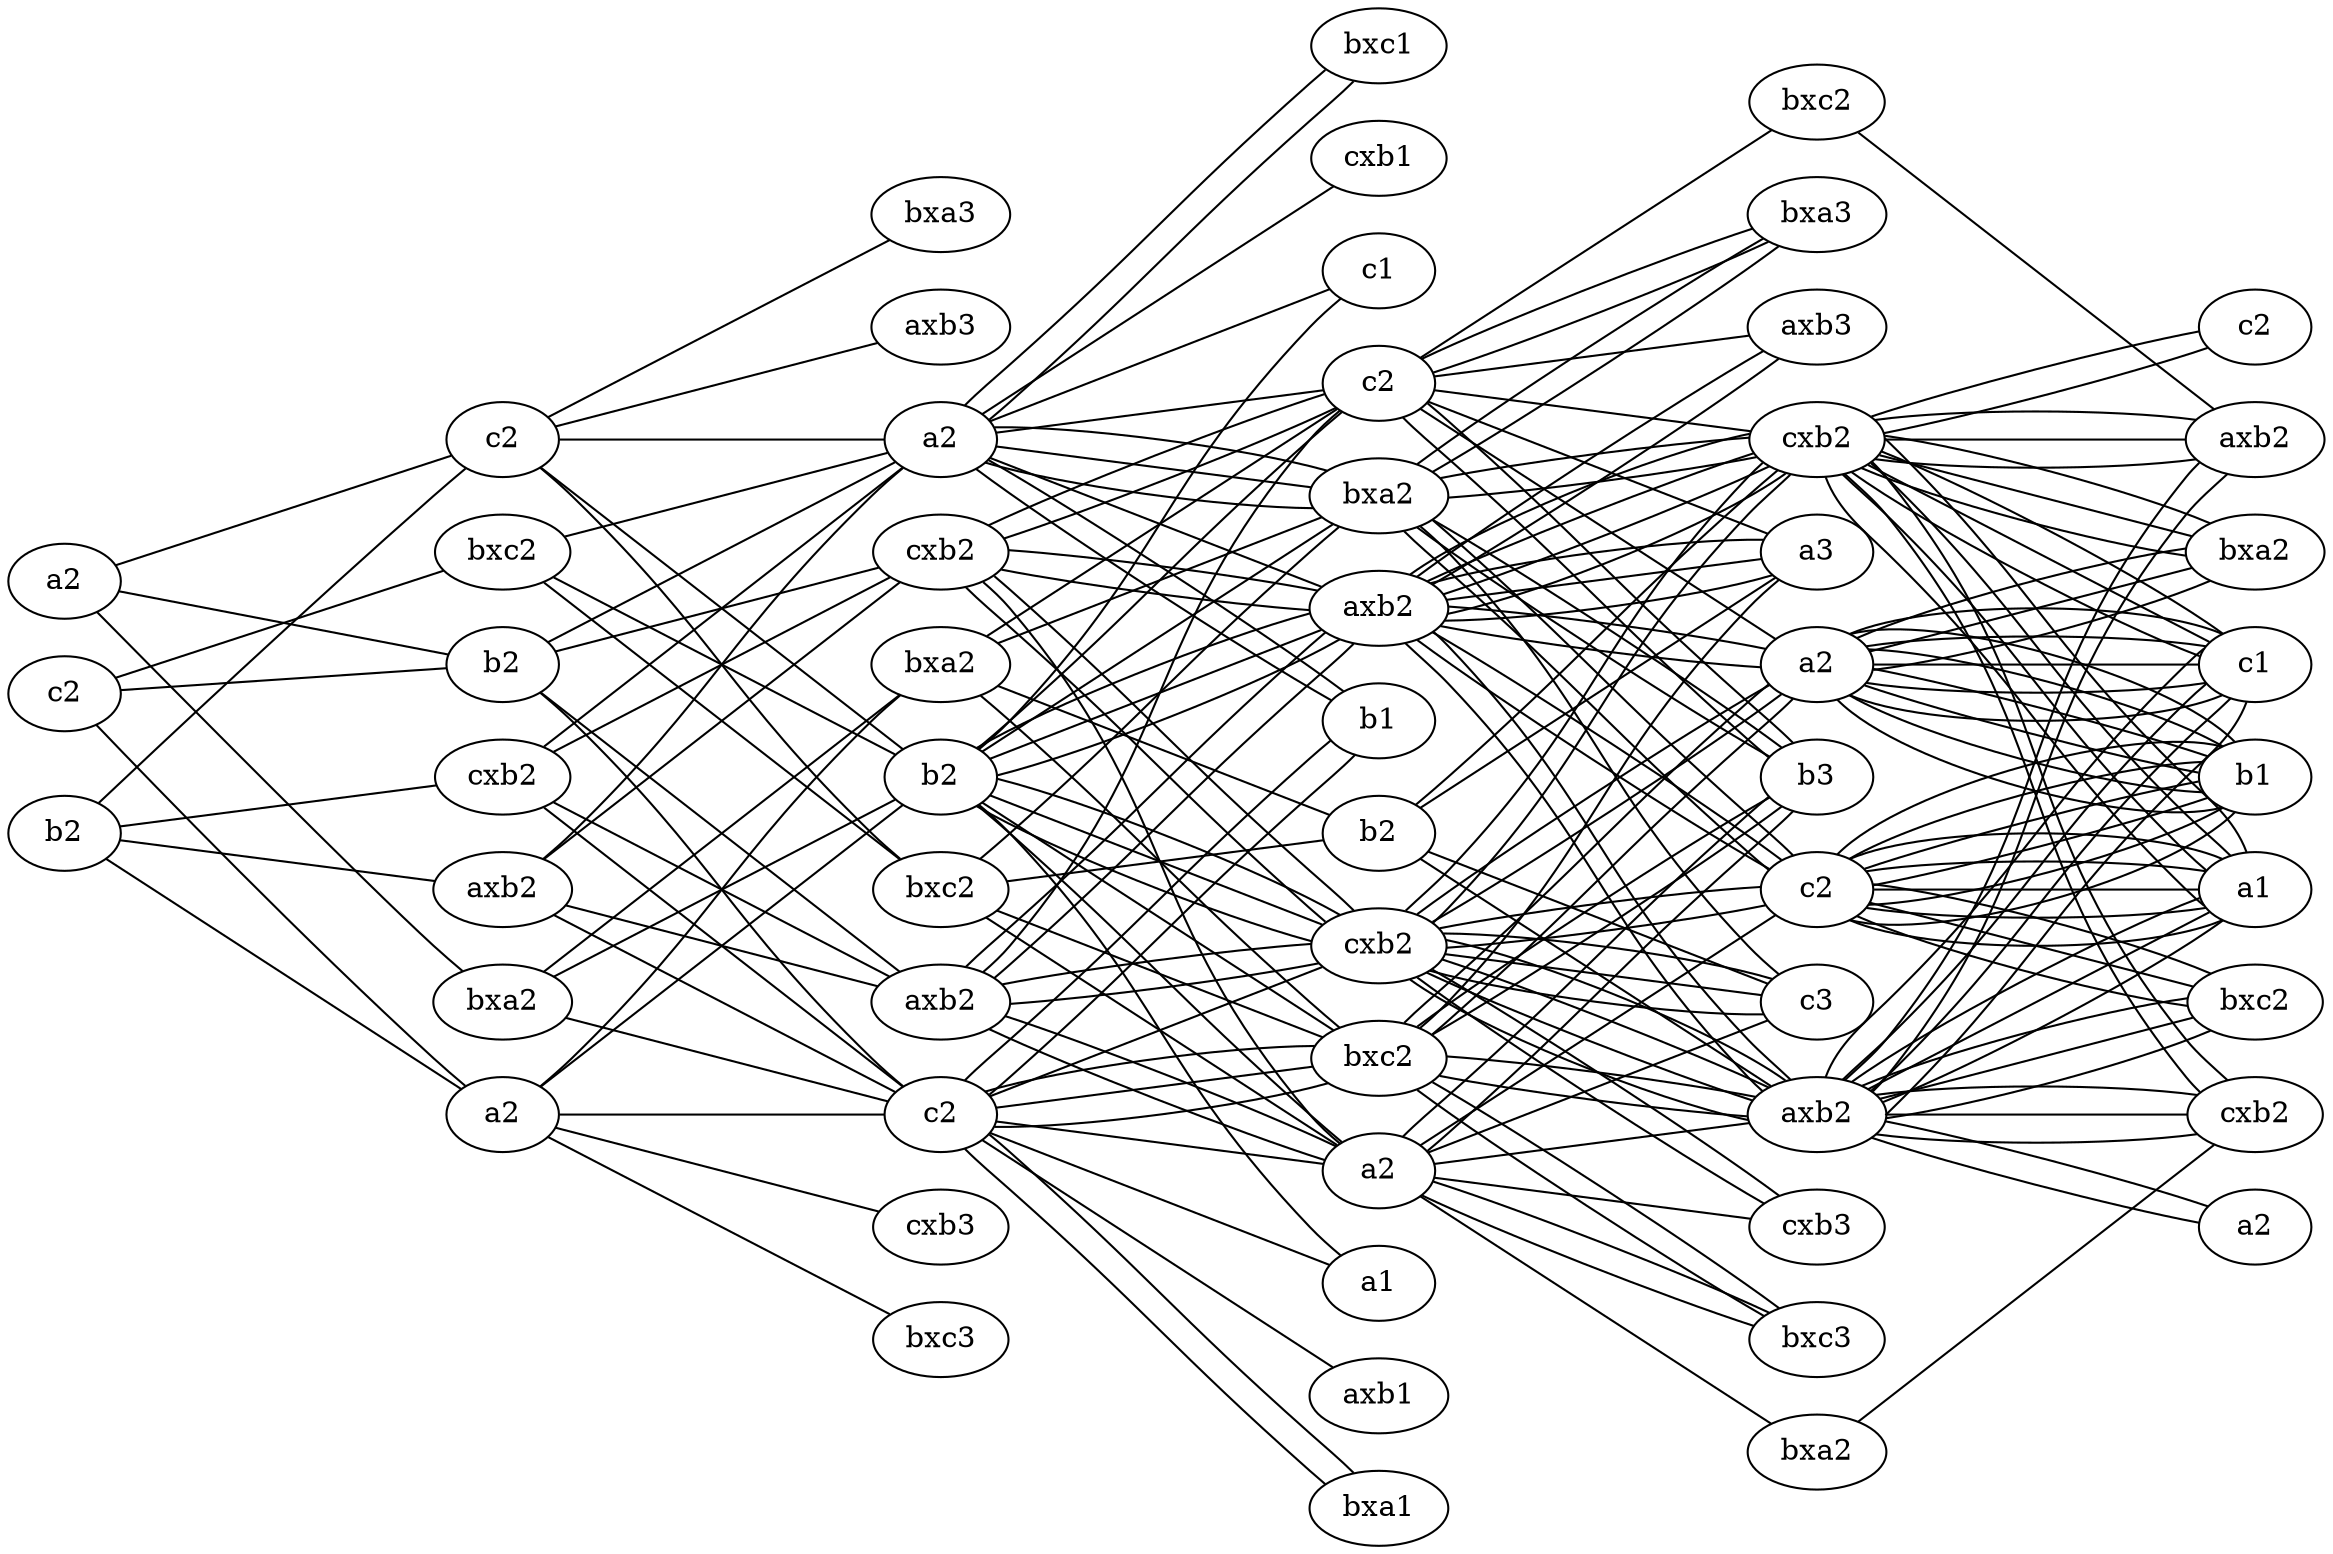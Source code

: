 // HexaPawn
graph {
	center=true rankdir=LR ranksep="2.0 equally"
	"d844e5d8-1257-11eb-90f1-2104d4176389" [label=a2]
	"d84506c6-1257-11eb-90f1-2104d4176389" [label=b2]
	"d844e5d8-1257-11eb-90f1-2104d4176389" -- "d84506c6-1257-11eb-90f1-2104d4176389"
	"d844e5d8-1257-11eb-90f1-2104d4176389" [label=a2]
	"d844f690-1257-11eb-90f1-2104d4176389" [label=bxa2]
	"d844e5d8-1257-11eb-90f1-2104d4176389" -- "d844f690-1257-11eb-90f1-2104d4176389"
	"d844e5d8-1257-11eb-90f1-2104d4176389" [label=a2]
	"d844ffd2-1257-11eb-90f1-2104d4176389" [label=c2]
	"d844e5d8-1257-11eb-90f1-2104d4176389" -- "d844ffd2-1257-11eb-90f1-2104d4176389"
	"d844ecb8-1257-11eb-90f1-2104d4176389" [label=b2]
	"d8450478-1257-11eb-90f1-2104d4176389" [label=a2]
	"d844ecb8-1257-11eb-90f1-2104d4176389" -- "d8450478-1257-11eb-90f1-2104d4176389"
	"d844ecb8-1257-11eb-90f1-2104d4176389" [label=b2]
	"d844fd84-1257-11eb-90f1-2104d4176389" [label=axb2]
	"d844ecb8-1257-11eb-90f1-2104d4176389" -- "d844fd84-1257-11eb-90f1-2104d4176389"
	"d844ecb8-1257-11eb-90f1-2104d4176389" [label=b2]
	"d844ffd2-1257-11eb-90f1-2104d4176389" [label=c2]
	"d844ecb8-1257-11eb-90f1-2104d4176389" -- "d844ffd2-1257-11eb-90f1-2104d4176389"
	"d844ecb8-1257-11eb-90f1-2104d4176389" [label=b2]
	"d845022a-1257-11eb-90f1-2104d4176389" [label=cxb2]
	"d844ecb8-1257-11eb-90f1-2104d4176389" -- "d845022a-1257-11eb-90f1-2104d4176389"
	"d844ef60-1257-11eb-90f1-2104d4176389" [label=c2]
	"d8450478-1257-11eb-90f1-2104d4176389" [label=a2]
	"d844ef60-1257-11eb-90f1-2104d4176389" -- "d8450478-1257-11eb-90f1-2104d4176389"
	"d844ef60-1257-11eb-90f1-2104d4176389" [label=c2]
	"d84506c6-1257-11eb-90f1-2104d4176389" [label=b2]
	"d844ef60-1257-11eb-90f1-2104d4176389" -- "d84506c6-1257-11eb-90f1-2104d4176389"
	"d844ef60-1257-11eb-90f1-2104d4176389" [label=c2]
	"d8450a22-1257-11eb-90f1-2104d4176389" [label=bxc2]
	"d844ef60-1257-11eb-90f1-2104d4176389" -- "d8450a22-1257-11eb-90f1-2104d4176389"
	"d84506c6-1257-11eb-90f1-2104d4176389" [label=b2]
	"d845381c-1257-11eb-90f1-2104d4176389" [label=c2]
	"d84506c6-1257-11eb-90f1-2104d4176389" -- "d845381c-1257-11eb-90f1-2104d4176389"
	"d84506c6-1257-11eb-90f1-2104d4176389" [label=b2]
	"d8453a60-1257-11eb-90f1-2104d4176389" [label=cxb2]
	"d84506c6-1257-11eb-90f1-2104d4176389" -- "d8453a60-1257-11eb-90f1-2104d4176389"
	"d844f690-1257-11eb-90f1-2104d4176389" [label=bxa2]
	"d8454a64-1257-11eb-90f1-2104d4176389" [label=b2]
	"d844f690-1257-11eb-90f1-2104d4176389" -- "d8454a64-1257-11eb-90f1-2104d4176389"
	"d844f690-1257-11eb-90f1-2104d4176389" [label=bxa2]
	"d8453efc-1257-11eb-90f1-2104d4176389" [label=bxa2]
	"d844f690-1257-11eb-90f1-2104d4176389" -- "d8453efc-1257-11eb-90f1-2104d4176389"
	"d844f690-1257-11eb-90f1-2104d4176389" [label=bxa2]
	"d845381c-1257-11eb-90f1-2104d4176389" [label=c2]
	"d844f690-1257-11eb-90f1-2104d4176389" -- "d845381c-1257-11eb-90f1-2104d4176389"
	"d844ffd2-1257-11eb-90f1-2104d4176389" [label=c2]
	"d8451a80-1257-11eb-90f1-2104d4176389" [label=axb3]
	"d844ffd2-1257-11eb-90f1-2104d4176389" -- "d8451a80-1257-11eb-90f1-2104d4176389"
	"d844ffd2-1257-11eb-90f1-2104d4176389" [label=c2]
	"d8454a64-1257-11eb-90f1-2104d4176389" [label=b2]
	"d844ffd2-1257-11eb-90f1-2104d4176389" -- "d8454a64-1257-11eb-90f1-2104d4176389"
	"d844ffd2-1257-11eb-90f1-2104d4176389" [label=c2]
	"d8454ca8-1257-11eb-90f1-2104d4176389" [label=bxc2]
	"d844ffd2-1257-11eb-90f1-2104d4176389" -- "d8454ca8-1257-11eb-90f1-2104d4176389"
	"d8450478-1257-11eb-90f1-2104d4176389" [label=a2]
	"d8452160-1257-11eb-90f1-2104d4176389" [label=bxc3]
	"d8450478-1257-11eb-90f1-2104d4176389" -- "d8452160-1257-11eb-90f1-2104d4176389"
	"d8450478-1257-11eb-90f1-2104d4176389" [label=a2]
	"d845381c-1257-11eb-90f1-2104d4176389" [label=c2]
	"d8450478-1257-11eb-90f1-2104d4176389" -- "d845381c-1257-11eb-90f1-2104d4176389"
	"d844fd84-1257-11eb-90f1-2104d4176389" [label=axb2]
	"d8454820-1257-11eb-90f1-2104d4176389" [label=a2]
	"d844fd84-1257-11eb-90f1-2104d4176389" -- "d8454820-1257-11eb-90f1-2104d4176389"
	"d844fd84-1257-11eb-90f1-2104d4176389" [label=axb2]
	"d84545d2-1257-11eb-90f1-2104d4176389" [label=axb2]
	"d844fd84-1257-11eb-90f1-2104d4176389" -- "d84545d2-1257-11eb-90f1-2104d4176389"
	"d844fd84-1257-11eb-90f1-2104d4176389" [label=axb2]
	"d845381c-1257-11eb-90f1-2104d4176389" [label=c2]
	"d844fd84-1257-11eb-90f1-2104d4176389" -- "d845381c-1257-11eb-90f1-2104d4176389"
	"d844fd84-1257-11eb-90f1-2104d4176389" [label=axb2]
	"d8453a60-1257-11eb-90f1-2104d4176389" [label=cxb2]
	"d844fd84-1257-11eb-90f1-2104d4176389" -- "d8453a60-1257-11eb-90f1-2104d4176389"
	"d844ffd2-1257-11eb-90f1-2104d4176389" [label=c2]
	"d8454820-1257-11eb-90f1-2104d4176389" [label=a2]
	"d844ffd2-1257-11eb-90f1-2104d4176389" -- "d8454820-1257-11eb-90f1-2104d4176389"
	"d844ffd2-1257-11eb-90f1-2104d4176389" [label=c2]
	"d8453146-1257-11eb-90f1-2104d4176389" [label=bxa3]
	"d844ffd2-1257-11eb-90f1-2104d4176389" -- "d8453146-1257-11eb-90f1-2104d4176389"
	"d845022a-1257-11eb-90f1-2104d4176389" [label=cxb2]
	"d8454820-1257-11eb-90f1-2104d4176389" [label=a2]
	"d845022a-1257-11eb-90f1-2104d4176389" -- "d8454820-1257-11eb-90f1-2104d4176389"
	"d845022a-1257-11eb-90f1-2104d4176389" [label=cxb2]
	"d84545d2-1257-11eb-90f1-2104d4176389" [label=axb2]
	"d845022a-1257-11eb-90f1-2104d4176389" -- "d84545d2-1257-11eb-90f1-2104d4176389"
	"d845022a-1257-11eb-90f1-2104d4176389" [label=cxb2]
	"d845381c-1257-11eb-90f1-2104d4176389" [label=c2]
	"d845022a-1257-11eb-90f1-2104d4176389" -- "d845381c-1257-11eb-90f1-2104d4176389"
	"d845022a-1257-11eb-90f1-2104d4176389" [label=cxb2]
	"d8453a60-1257-11eb-90f1-2104d4176389" [label=cxb2]
	"d845022a-1257-11eb-90f1-2104d4176389" -- "d8453a60-1257-11eb-90f1-2104d4176389"
	"d8450478-1257-11eb-90f1-2104d4176389" [label=a2]
	"d8454a64-1257-11eb-90f1-2104d4176389" [label=b2]
	"d8450478-1257-11eb-90f1-2104d4176389" -- "d8454a64-1257-11eb-90f1-2104d4176389"
	"d8450478-1257-11eb-90f1-2104d4176389" [label=a2]
	"d8453efc-1257-11eb-90f1-2104d4176389" [label=bxa2]
	"d8450478-1257-11eb-90f1-2104d4176389" -- "d8453efc-1257-11eb-90f1-2104d4176389"
	"d8450478-1257-11eb-90f1-2104d4176389" [label=a2]
	"d8454140-1257-11eb-90f1-2104d4176389" [label=cxb3]
	"d8450478-1257-11eb-90f1-2104d4176389" -- "d8454140-1257-11eb-90f1-2104d4176389"
	"d84506c6-1257-11eb-90f1-2104d4176389" [label=b2]
	"d8454820-1257-11eb-90f1-2104d4176389" [label=a2]
	"d84506c6-1257-11eb-90f1-2104d4176389" -- "d8454820-1257-11eb-90f1-2104d4176389"
	"d84506c6-1257-11eb-90f1-2104d4176389" [label=b2]
	"d84545d2-1257-11eb-90f1-2104d4176389" [label=axb2]
	"d84506c6-1257-11eb-90f1-2104d4176389" -- "d84545d2-1257-11eb-90f1-2104d4176389"
	"d8450a22-1257-11eb-90f1-2104d4176389" [label=bxc2]
	"d8454820-1257-11eb-90f1-2104d4176389" [label=a2]
	"d8450a22-1257-11eb-90f1-2104d4176389" -- "d8454820-1257-11eb-90f1-2104d4176389"
	"d8450a22-1257-11eb-90f1-2104d4176389" [label=bxc2]
	"d8454a64-1257-11eb-90f1-2104d4176389" [label=b2]
	"d8450a22-1257-11eb-90f1-2104d4176389" -- "d8454a64-1257-11eb-90f1-2104d4176389"
	"d8450a22-1257-11eb-90f1-2104d4176389" [label=bxc2]
	"d8454ca8-1257-11eb-90f1-2104d4176389" [label=bxc2]
	"d8450a22-1257-11eb-90f1-2104d4176389" -- "d8454ca8-1257-11eb-90f1-2104d4176389"
	"d8453a60-1257-11eb-90f1-2104d4176389" [label=cxb2]
	"d845ca3e-1257-11eb-90f1-2104d4176389" [label=axb2]
	"d8453a60-1257-11eb-90f1-2104d4176389" -- "d845ca3e-1257-11eb-90f1-2104d4176389"
	"d8453a60-1257-11eb-90f1-2104d4176389" [label=cxb2]
	"d8458e0c-1257-11eb-90f1-2104d4176389" [label=c2]
	"d8453a60-1257-11eb-90f1-2104d4176389" -- "d8458e0c-1257-11eb-90f1-2104d4176389"
	"d8453a60-1257-11eb-90f1-2104d4176389" [label=cxb2]
	"d845ced0-1257-11eb-90f1-2104d4176389" [label=cxb2]
	"d8453a60-1257-11eb-90f1-2104d4176389" -- "d845ced0-1257-11eb-90f1-2104d4176389"
	"d8454a64-1257-11eb-90f1-2104d4176389" [label=b2]
	"d845ca3e-1257-11eb-90f1-2104d4176389" [label=axb2]
	"d8454a64-1257-11eb-90f1-2104d4176389" -- "d845ca3e-1257-11eb-90f1-2104d4176389"
	"d8454a64-1257-11eb-90f1-2104d4176389" [label=b2]
	"d84564fe-1257-11eb-90f1-2104d4176389" [label=a1]
	"d8454a64-1257-11eb-90f1-2104d4176389" -- "d84564fe-1257-11eb-90f1-2104d4176389"
	"d8454a64-1257-11eb-90f1-2104d4176389" [label=b2]
	"d8458e0c-1257-11eb-90f1-2104d4176389" [label=c2]
	"d8454a64-1257-11eb-90f1-2104d4176389" -- "d8458e0c-1257-11eb-90f1-2104d4176389"
	"d8454a64-1257-11eb-90f1-2104d4176389" [label=b2]
	"d845ced0-1257-11eb-90f1-2104d4176389" [label=cxb2]
	"d8454a64-1257-11eb-90f1-2104d4176389" -- "d845ced0-1257-11eb-90f1-2104d4176389"
	"d8453efc-1257-11eb-90f1-2104d4176389" [label=bxa2]
	"d8458e0c-1257-11eb-90f1-2104d4176389" [label=c2]
	"d8453efc-1257-11eb-90f1-2104d4176389" -- "d8458e0c-1257-11eb-90f1-2104d4176389"
	"d845381c-1257-11eb-90f1-2104d4176389" [label=c2]
	"d84564fe-1257-11eb-90f1-2104d4176389" [label=a1]
	"d845381c-1257-11eb-90f1-2104d4176389" -- "d84564fe-1257-11eb-90f1-2104d4176389"
	"d845381c-1257-11eb-90f1-2104d4176389" [label=c2]
	"d8456742-1257-11eb-90f1-2104d4176389" [label=axb1]
	"d845381c-1257-11eb-90f1-2104d4176389" -- "d8456742-1257-11eb-90f1-2104d4176389"
	"d8454a64-1257-11eb-90f1-2104d4176389" [label=b2]
	"d845ca3e-1257-11eb-90f1-2104d4176389" [label=axb2]
	"d8454a64-1257-11eb-90f1-2104d4176389" -- "d845ca3e-1257-11eb-90f1-2104d4176389"
	"d8454a64-1257-11eb-90f1-2104d4176389" [label=b2]
	"d845b80a-1257-11eb-90f1-2104d4176389" [label=bxa2]
	"d8454a64-1257-11eb-90f1-2104d4176389" -- "d845b80a-1257-11eb-90f1-2104d4176389"
	"d8454ca8-1257-11eb-90f1-2104d4176389" [label=bxc2]
	"d845b5c6-1257-11eb-90f1-2104d4176389" [label=b2]
	"d8454ca8-1257-11eb-90f1-2104d4176389" -- "d845b5c6-1257-11eb-90f1-2104d4176389"
	"d8454ca8-1257-11eb-90f1-2104d4176389" [label=bxc2]
	"d845b80a-1257-11eb-90f1-2104d4176389" [label=bxa2]
	"d8454ca8-1257-11eb-90f1-2104d4176389" -- "d845b80a-1257-11eb-90f1-2104d4176389"
	"d8454ca8-1257-11eb-90f1-2104d4176389" [label=bxc2]
	"d845ba58-1257-11eb-90f1-2104d4176389" [label=bxc2]
	"d8454ca8-1257-11eb-90f1-2104d4176389" -- "d845ba58-1257-11eb-90f1-2104d4176389"
	"d845381c-1257-11eb-90f1-2104d4176389" [label=c2]
	"d845ba58-1257-11eb-90f1-2104d4176389" [label=bxc2]
	"d845381c-1257-11eb-90f1-2104d4176389" -- "d845ba58-1257-11eb-90f1-2104d4176389"
	"d845381c-1257-11eb-90f1-2104d4176389" [label=c2]
	"d845ced0-1257-11eb-90f1-2104d4176389" [label=cxb2]
	"d845381c-1257-11eb-90f1-2104d4176389" -- "d845ced0-1257-11eb-90f1-2104d4176389"
	"d8454820-1257-11eb-90f1-2104d4176389" [label=a2]
	"d845a824-1257-11eb-90f1-2104d4176389" [label=b1]
	"d8454820-1257-11eb-90f1-2104d4176389" -- "d845a824-1257-11eb-90f1-2104d4176389"
	"d8454820-1257-11eb-90f1-2104d4176389" [label=a2]
	"d8459bb8-1257-11eb-90f1-2104d4176389" [label=bxc1]
	"d8454820-1257-11eb-90f1-2104d4176389" -- "d8459bb8-1257-11eb-90f1-2104d4176389"
	"d8454820-1257-11eb-90f1-2104d4176389" [label=a2]
	"d845b80a-1257-11eb-90f1-2104d4176389" [label=bxa2]
	"d8454820-1257-11eb-90f1-2104d4176389" -- "d845b80a-1257-11eb-90f1-2104d4176389"
	"d8454820-1257-11eb-90f1-2104d4176389" [label=a2]
	"d8458e0c-1257-11eb-90f1-2104d4176389" [label=c2]
	"d8454820-1257-11eb-90f1-2104d4176389" -- "d8458e0c-1257-11eb-90f1-2104d4176389"
	"d84545d2-1257-11eb-90f1-2104d4176389" [label=axb2]
	"d8458e0c-1257-11eb-90f1-2104d4176389" [label=c2]
	"d84545d2-1257-11eb-90f1-2104d4176389" -- "d8458e0c-1257-11eb-90f1-2104d4176389"
	"d84545d2-1257-11eb-90f1-2104d4176389" [label=axb2]
	"d845ced0-1257-11eb-90f1-2104d4176389" [label=cxb2]
	"d84545d2-1257-11eb-90f1-2104d4176389" -- "d845ced0-1257-11eb-90f1-2104d4176389"
	"d845381c-1257-11eb-90f1-2104d4176389" [label=c2]
	"d845a824-1257-11eb-90f1-2104d4176389" [label=b1]
	"d845381c-1257-11eb-90f1-2104d4176389" -- "d845a824-1257-11eb-90f1-2104d4176389"
	"d845381c-1257-11eb-90f1-2104d4176389" [label=c2]
	"d845aa68-1257-11eb-90f1-2104d4176389" [label=bxa1]
	"d845381c-1257-11eb-90f1-2104d4176389" -- "d845aa68-1257-11eb-90f1-2104d4176389"
	"d845381c-1257-11eb-90f1-2104d4176389" [label=c2]
	"d845ba58-1257-11eb-90f1-2104d4176389" [label=bxc2]
	"d845381c-1257-11eb-90f1-2104d4176389" -- "d845ba58-1257-11eb-90f1-2104d4176389"
	"d8453a60-1257-11eb-90f1-2104d4176389" [label=cxb2]
	"d8458e0c-1257-11eb-90f1-2104d4176389" [label=c2]
	"d8453a60-1257-11eb-90f1-2104d4176389" -- "d8458e0c-1257-11eb-90f1-2104d4176389"
	"d8453a60-1257-11eb-90f1-2104d4176389" [label=cxb2]
	"d845ced0-1257-11eb-90f1-2104d4176389" [label=cxb2]
	"d8453a60-1257-11eb-90f1-2104d4176389" -- "d845ced0-1257-11eb-90f1-2104d4176389"
	"d8454820-1257-11eb-90f1-2104d4176389" [label=a2]
	"d845ca3e-1257-11eb-90f1-2104d4176389" [label=axb2]
	"d8454820-1257-11eb-90f1-2104d4176389" -- "d845ca3e-1257-11eb-90f1-2104d4176389"
	"d8454820-1257-11eb-90f1-2104d4176389" [label=a2]
	"d845b80a-1257-11eb-90f1-2104d4176389" [label=bxa2]
	"d8454820-1257-11eb-90f1-2104d4176389" -- "d845b80a-1257-11eb-90f1-2104d4176389"
	"d8454820-1257-11eb-90f1-2104d4176389" [label=a2]
	"d845b80a-1257-11eb-90f1-2104d4176389" [label=bxa2]
	"d8454820-1257-11eb-90f1-2104d4176389" -- "d845b80a-1257-11eb-90f1-2104d4176389"
	"d8454820-1257-11eb-90f1-2104d4176389" [label=a2]
	"d845a824-1257-11eb-90f1-2104d4176389" [label=b1]
	"d8454820-1257-11eb-90f1-2104d4176389" -- "d845a824-1257-11eb-90f1-2104d4176389"
	"d8454820-1257-11eb-90f1-2104d4176389" [label=a2]
	"d8459bb8-1257-11eb-90f1-2104d4176389" [label=bxc1]
	"d8454820-1257-11eb-90f1-2104d4176389" -- "d8459bb8-1257-11eb-90f1-2104d4176389"
	"d84545d2-1257-11eb-90f1-2104d4176389" [label=axb2]
	"d845d11e-1257-11eb-90f1-2104d4176389" [label=a2]
	"d84545d2-1257-11eb-90f1-2104d4176389" -- "d845d11e-1257-11eb-90f1-2104d4176389"
	"d84545d2-1257-11eb-90f1-2104d4176389" [label=axb2]
	"d845ca3e-1257-11eb-90f1-2104d4176389" [label=axb2]
	"d84545d2-1257-11eb-90f1-2104d4176389" -- "d845ca3e-1257-11eb-90f1-2104d4176389"
	"d845381c-1257-11eb-90f1-2104d4176389" [label=c2]
	"d845d11e-1257-11eb-90f1-2104d4176389" [label=a2]
	"d845381c-1257-11eb-90f1-2104d4176389" -- "d845d11e-1257-11eb-90f1-2104d4176389"
	"d845381c-1257-11eb-90f1-2104d4176389" [label=c2]
	"d845ba58-1257-11eb-90f1-2104d4176389" [label=bxc2]
	"d845381c-1257-11eb-90f1-2104d4176389" -- "d845ba58-1257-11eb-90f1-2104d4176389"
	"d845381c-1257-11eb-90f1-2104d4176389" [label=c2]
	"d845a824-1257-11eb-90f1-2104d4176389" [label=b1]
	"d845381c-1257-11eb-90f1-2104d4176389" -- "d845a824-1257-11eb-90f1-2104d4176389"
	"d845381c-1257-11eb-90f1-2104d4176389" [label=c2]
	"d845aa68-1257-11eb-90f1-2104d4176389" [label=bxa1]
	"d845381c-1257-11eb-90f1-2104d4176389" -- "d845aa68-1257-11eb-90f1-2104d4176389"
	"d8453a60-1257-11eb-90f1-2104d4176389" [label=cxb2]
	"d845d11e-1257-11eb-90f1-2104d4176389" [label=a2]
	"d8453a60-1257-11eb-90f1-2104d4176389" -- "d845d11e-1257-11eb-90f1-2104d4176389"
	"d8453a60-1257-11eb-90f1-2104d4176389" [label=cxb2]
	"d845ca3e-1257-11eb-90f1-2104d4176389" [label=axb2]
	"d8453a60-1257-11eb-90f1-2104d4176389" -- "d845ca3e-1257-11eb-90f1-2104d4176389"
	"d8454a64-1257-11eb-90f1-2104d4176389" [label=b2]
	"d845ba58-1257-11eb-90f1-2104d4176389" [label=bxc2]
	"d8454a64-1257-11eb-90f1-2104d4176389" -- "d845ba58-1257-11eb-90f1-2104d4176389"
	"d8454a64-1257-11eb-90f1-2104d4176389" [label=b2]
	"d845ced0-1257-11eb-90f1-2104d4176389" [label=cxb2]
	"d8454a64-1257-11eb-90f1-2104d4176389" -- "d845ced0-1257-11eb-90f1-2104d4176389"
	"d8453efc-1257-11eb-90f1-2104d4176389" [label=bxa2]
	"d845b5c6-1257-11eb-90f1-2104d4176389" [label=b2]
	"d8453efc-1257-11eb-90f1-2104d4176389" -- "d845b5c6-1257-11eb-90f1-2104d4176389"
	"d8453efc-1257-11eb-90f1-2104d4176389" [label=bxa2]
	"d845b80a-1257-11eb-90f1-2104d4176389" [label=bxa2]
	"d8453efc-1257-11eb-90f1-2104d4176389" -- "d845b80a-1257-11eb-90f1-2104d4176389"
	"d8453efc-1257-11eb-90f1-2104d4176389" [label=bxa2]
	"d845ba58-1257-11eb-90f1-2104d4176389" [label=bxc2]
	"d8453efc-1257-11eb-90f1-2104d4176389" -- "d845ba58-1257-11eb-90f1-2104d4176389"
	"d84545d2-1257-11eb-90f1-2104d4176389" [label=axb2]
	"d845d11e-1257-11eb-90f1-2104d4176389" [label=a2]
	"d84545d2-1257-11eb-90f1-2104d4176389" -- "d845d11e-1257-11eb-90f1-2104d4176389"
	"d84545d2-1257-11eb-90f1-2104d4176389" [label=axb2]
	"d845ca3e-1257-11eb-90f1-2104d4176389" [label=axb2]
	"d84545d2-1257-11eb-90f1-2104d4176389" -- "d845ca3e-1257-11eb-90f1-2104d4176389"
	"d84545d2-1257-11eb-90f1-2104d4176389" [label=axb2]
	"d845ced0-1257-11eb-90f1-2104d4176389" [label=cxb2]
	"d84545d2-1257-11eb-90f1-2104d4176389" -- "d845ced0-1257-11eb-90f1-2104d4176389"
	"d8454820-1257-11eb-90f1-2104d4176389" [label=a2]
	"d845cc8c-1257-11eb-90f1-2104d4176389" [label=c1]
	"d8454820-1257-11eb-90f1-2104d4176389" -- "d845cc8c-1257-11eb-90f1-2104d4176389"
	"d8454820-1257-11eb-90f1-2104d4176389" [label=a2]
	"d845c5b6-1257-11eb-90f1-2104d4176389" [label=cxb1]
	"d8454820-1257-11eb-90f1-2104d4176389" -- "d845c5b6-1257-11eb-90f1-2104d4176389"
	"d8454a64-1257-11eb-90f1-2104d4176389" [label=b2]
	"d845d11e-1257-11eb-90f1-2104d4176389" [label=a2]
	"d8454a64-1257-11eb-90f1-2104d4176389" -- "d845d11e-1257-11eb-90f1-2104d4176389"
	"d8454a64-1257-11eb-90f1-2104d4176389" [label=b2]
	"d845ca3e-1257-11eb-90f1-2104d4176389" [label=axb2]
	"d8454a64-1257-11eb-90f1-2104d4176389" -- "d845ca3e-1257-11eb-90f1-2104d4176389"
	"d8454a64-1257-11eb-90f1-2104d4176389" [label=b2]
	"d845cc8c-1257-11eb-90f1-2104d4176389" [label=c1]
	"d8454a64-1257-11eb-90f1-2104d4176389" -- "d845cc8c-1257-11eb-90f1-2104d4176389"
	"d8454a64-1257-11eb-90f1-2104d4176389" [label=b2]
	"d845ced0-1257-11eb-90f1-2104d4176389" [label=cxb2]
	"d8454a64-1257-11eb-90f1-2104d4176389" -- "d845ced0-1257-11eb-90f1-2104d4176389"
	"d8454ca8-1257-11eb-90f1-2104d4176389" [label=bxc2]
	"d845d11e-1257-11eb-90f1-2104d4176389" [label=a2]
	"d8454ca8-1257-11eb-90f1-2104d4176389" -- "d845d11e-1257-11eb-90f1-2104d4176389"
	"d845ca3e-1257-11eb-90f1-2104d4176389" [label=axb2]
	"d8465cc4-1257-11eb-90f1-2104d4176389" [label=a3]
	"d845ca3e-1257-11eb-90f1-2104d4176389" -- "d8465cc4-1257-11eb-90f1-2104d4176389"
	"d8458e0c-1257-11eb-90f1-2104d4176389" [label=c2]
	"d845dad8-1257-11eb-90f1-2104d4176389" [label=bxc2]
	"d8458e0c-1257-11eb-90f1-2104d4176389" -- "d845dad8-1257-11eb-90f1-2104d4176389"
	"d8458e0c-1257-11eb-90f1-2104d4176389" [label=c2]
	"d84666c4-1257-11eb-90f1-2104d4176389" [label=b3]
	"d8458e0c-1257-11eb-90f1-2104d4176389" -- "d84666c4-1257-11eb-90f1-2104d4176389"
	"d8458e0c-1257-11eb-90f1-2104d4176389" [label=c2]
	"d84631b8-1257-11eb-90f1-2104d4176389" [label=bxa3]
	"d8458e0c-1257-11eb-90f1-2104d4176389" -- "d84631b8-1257-11eb-90f1-2104d4176389"
	"d845ca3e-1257-11eb-90f1-2104d4176389" [label=axb2]
	"d8463ad2-1257-11eb-90f1-2104d4176389" [label=c2]
	"d845ca3e-1257-11eb-90f1-2104d4176389" -- "d8463ad2-1257-11eb-90f1-2104d4176389"
	"d845ca3e-1257-11eb-90f1-2104d4176389" [label=axb2]
	"d8463d16-1257-11eb-90f1-2104d4176389" [label=cxb2]
	"d845ca3e-1257-11eb-90f1-2104d4176389" -- "d8463d16-1257-11eb-90f1-2104d4176389"
	"d8458e0c-1257-11eb-90f1-2104d4176389" [label=c2]
	"d84666c4-1257-11eb-90f1-2104d4176389" [label=b3]
	"d8458e0c-1257-11eb-90f1-2104d4176389" -- "d84666c4-1257-11eb-90f1-2104d4176389"
	"d8458e0c-1257-11eb-90f1-2104d4176389" [label=c2]
	"d84631b8-1257-11eb-90f1-2104d4176389" [label=bxa3]
	"d8458e0c-1257-11eb-90f1-2104d4176389" -- "d84631b8-1257-11eb-90f1-2104d4176389"
	"d845ced0-1257-11eb-90f1-2104d4176389" [label=cxb2]
	"d8463ad2-1257-11eb-90f1-2104d4176389" [label=c2]
	"d845ced0-1257-11eb-90f1-2104d4176389" -- "d8463ad2-1257-11eb-90f1-2104d4176389"
	"d845ced0-1257-11eb-90f1-2104d4176389" [label=cxb2]
	"d8463d16-1257-11eb-90f1-2104d4176389" [label=cxb2]
	"d845ced0-1257-11eb-90f1-2104d4176389" -- "d8463d16-1257-11eb-90f1-2104d4176389"
	"d845ca3e-1257-11eb-90f1-2104d4176389" [label=axb2]
	"d8465cc4-1257-11eb-90f1-2104d4176389" [label=a3]
	"d845ca3e-1257-11eb-90f1-2104d4176389" -- "d8465cc4-1257-11eb-90f1-2104d4176389"
	"d845ca3e-1257-11eb-90f1-2104d4176389" [label=axb2]
	"d8462ad8-1257-11eb-90f1-2104d4176389" [label=axb3]
	"d845ca3e-1257-11eb-90f1-2104d4176389" -- "d8462ad8-1257-11eb-90f1-2104d4176389"
	"d845ca3e-1257-11eb-90f1-2104d4176389" [label=axb2]
	"d8463d16-1257-11eb-90f1-2104d4176389" [label=cxb2]
	"d845ca3e-1257-11eb-90f1-2104d4176389" -- "d8463d16-1257-11eb-90f1-2104d4176389"
	"d845b80a-1257-11eb-90f1-2104d4176389" [label=bxa2]
	"d84666c4-1257-11eb-90f1-2104d4176389" [label=b3]
	"d845b80a-1257-11eb-90f1-2104d4176389" -- "d84666c4-1257-11eb-90f1-2104d4176389"
	"d845b80a-1257-11eb-90f1-2104d4176389" [label=bxa2]
	"d84631b8-1257-11eb-90f1-2104d4176389" [label=bxa3]
	"d845b80a-1257-11eb-90f1-2104d4176389" -- "d84631b8-1257-11eb-90f1-2104d4176389"
	"d845b5c6-1257-11eb-90f1-2104d4176389" [label=b2]
	"d84664c6-1257-11eb-90f1-2104d4176389" [label=c3]
	"d845b5c6-1257-11eb-90f1-2104d4176389" -- "d84664c6-1257-11eb-90f1-2104d4176389"
	"d845b5c6-1257-11eb-90f1-2104d4176389" [label=b2]
	"d8463d16-1257-11eb-90f1-2104d4176389" [label=cxb2]
	"d845b5c6-1257-11eb-90f1-2104d4176389" -- "d8463d16-1257-11eb-90f1-2104d4176389"
	"d845b80a-1257-11eb-90f1-2104d4176389" [label=bxa2]
	"d84664c6-1257-11eb-90f1-2104d4176389" [label=c3]
	"d845b80a-1257-11eb-90f1-2104d4176389" -- "d84664c6-1257-11eb-90f1-2104d4176389"
	"d845ba58-1257-11eb-90f1-2104d4176389" [label=bxc2]
	"d84666c4-1257-11eb-90f1-2104d4176389" [label=b3]
	"d845ba58-1257-11eb-90f1-2104d4176389" -- "d84666c4-1257-11eb-90f1-2104d4176389"
	"d845ba58-1257-11eb-90f1-2104d4176389" [label=bxc2]
	"d84668c2-1257-11eb-90f1-2104d4176389" [label=bxc3]
	"d845ba58-1257-11eb-90f1-2104d4176389" -- "d84668c2-1257-11eb-90f1-2104d4176389"
	"d845ced0-1257-11eb-90f1-2104d4176389" [label=cxb2]
	"d84670c4-1257-11eb-90f1-2104d4176389" [label=axb2]
	"d845ced0-1257-11eb-90f1-2104d4176389" -- "d84670c4-1257-11eb-90f1-2104d4176389"
	"d845ced0-1257-11eb-90f1-2104d4176389" [label=cxb2]
	"d84664c6-1257-11eb-90f1-2104d4176389" [label=c3]
	"d845ced0-1257-11eb-90f1-2104d4176389" -- "d84664c6-1257-11eb-90f1-2104d4176389"
	"d845ced0-1257-11eb-90f1-2104d4176389" [label=cxb2]
	"d84656ca-1257-11eb-90f1-2104d4176389" [label=cxb3]
	"d845ced0-1257-11eb-90f1-2104d4176389" -- "d84656ca-1257-11eb-90f1-2104d4176389"
	"d845b80a-1257-11eb-90f1-2104d4176389" [label=bxa2]
	"d8463ad2-1257-11eb-90f1-2104d4176389" [label=c2]
	"d845b80a-1257-11eb-90f1-2104d4176389" -- "d8463ad2-1257-11eb-90f1-2104d4176389"
	"d845b80a-1257-11eb-90f1-2104d4176389" [label=bxa2]
	"d8463d16-1257-11eb-90f1-2104d4176389" [label=cxb2]
	"d845b80a-1257-11eb-90f1-2104d4176389" -- "d8463d16-1257-11eb-90f1-2104d4176389"
	"d8458e0c-1257-11eb-90f1-2104d4176389" [label=c2]
	"d8465cc4-1257-11eb-90f1-2104d4176389" [label=a3]
	"d8458e0c-1257-11eb-90f1-2104d4176389" -- "d8465cc4-1257-11eb-90f1-2104d4176389"
	"d8458e0c-1257-11eb-90f1-2104d4176389" [label=c2]
	"d8462ad8-1257-11eb-90f1-2104d4176389" [label=axb3]
	"d8458e0c-1257-11eb-90f1-2104d4176389" -- "d8462ad8-1257-11eb-90f1-2104d4176389"
	"d8458e0c-1257-11eb-90f1-2104d4176389" [label=c2]
	"d8463d16-1257-11eb-90f1-2104d4176389" [label=cxb2]
	"d8458e0c-1257-11eb-90f1-2104d4176389" -- "d8463d16-1257-11eb-90f1-2104d4176389"
	"d845ced0-1257-11eb-90f1-2104d4176389" [label=cxb2]
	"d8463ad2-1257-11eb-90f1-2104d4176389" [label=c2]
	"d845ced0-1257-11eb-90f1-2104d4176389" -- "d8463ad2-1257-11eb-90f1-2104d4176389"
	"d845ced0-1257-11eb-90f1-2104d4176389" [label=cxb2]
	"d8463d16-1257-11eb-90f1-2104d4176389" [label=cxb2]
	"d845ced0-1257-11eb-90f1-2104d4176389" -- "d8463d16-1257-11eb-90f1-2104d4176389"
	"d845ba58-1257-11eb-90f1-2104d4176389" [label=bxc2]
	"d8466ec6-1257-11eb-90f1-2104d4176389" [label=a2]
	"d845ba58-1257-11eb-90f1-2104d4176389" -- "d8466ec6-1257-11eb-90f1-2104d4176389"
	"d845ba58-1257-11eb-90f1-2104d4176389" [label=bxc2]
	"d84670c4-1257-11eb-90f1-2104d4176389" [label=axb2]
	"d845ba58-1257-11eb-90f1-2104d4176389" -- "d84670c4-1257-11eb-90f1-2104d4176389"
	"d8458e0c-1257-11eb-90f1-2104d4176389" [label=c2]
	"d8466ec6-1257-11eb-90f1-2104d4176389" [label=a2]
	"d8458e0c-1257-11eb-90f1-2104d4176389" -- "d8466ec6-1257-11eb-90f1-2104d4176389"
	"d845ced0-1257-11eb-90f1-2104d4176389" [label=cxb2]
	"d8466ec6-1257-11eb-90f1-2104d4176389" [label=a2]
	"d845ced0-1257-11eb-90f1-2104d4176389" -- "d8466ec6-1257-11eb-90f1-2104d4176389"
	"d845ced0-1257-11eb-90f1-2104d4176389" [label=cxb2]
	"d84670c4-1257-11eb-90f1-2104d4176389" [label=axb2]
	"d845ced0-1257-11eb-90f1-2104d4176389" -- "d84670c4-1257-11eb-90f1-2104d4176389"
	"d845ca3e-1257-11eb-90f1-2104d4176389" [label=axb2]
	"d8465cc4-1257-11eb-90f1-2104d4176389" [label=a3]
	"d845ca3e-1257-11eb-90f1-2104d4176389" -- "d8465cc4-1257-11eb-90f1-2104d4176389"
	"d845ca3e-1257-11eb-90f1-2104d4176389" [label=axb2]
	"d8462ad8-1257-11eb-90f1-2104d4176389" [label=axb3]
	"d845ca3e-1257-11eb-90f1-2104d4176389" -- "d8462ad8-1257-11eb-90f1-2104d4176389"
	"d845ca3e-1257-11eb-90f1-2104d4176389" [label=axb2]
	"d8463d16-1257-11eb-90f1-2104d4176389" [label=cxb2]
	"d845ca3e-1257-11eb-90f1-2104d4176389" -- "d8463d16-1257-11eb-90f1-2104d4176389"
	"d845b80a-1257-11eb-90f1-2104d4176389" [label=bxa2]
	"d84666c4-1257-11eb-90f1-2104d4176389" [label=b3]
	"d845b80a-1257-11eb-90f1-2104d4176389" -- "d84666c4-1257-11eb-90f1-2104d4176389"
	"d845b80a-1257-11eb-90f1-2104d4176389" [label=bxa2]
	"d84631b8-1257-11eb-90f1-2104d4176389" [label=bxa3]
	"d845b80a-1257-11eb-90f1-2104d4176389" -- "d84631b8-1257-11eb-90f1-2104d4176389"
	"d845b80a-1257-11eb-90f1-2104d4176389" [label=bxa2]
	"d8463ad2-1257-11eb-90f1-2104d4176389" [label=c2]
	"d845b80a-1257-11eb-90f1-2104d4176389" -- "d8463ad2-1257-11eb-90f1-2104d4176389"
	"d845b80a-1257-11eb-90f1-2104d4176389" [label=bxa2]
	"d8463d16-1257-11eb-90f1-2104d4176389" [label=cxb2]
	"d845b80a-1257-11eb-90f1-2104d4176389" -- "d8463d16-1257-11eb-90f1-2104d4176389"
	"d845d11e-1257-11eb-90f1-2104d4176389" [label=a2]
	"d8463ad2-1257-11eb-90f1-2104d4176389" [label=c2]
	"d845d11e-1257-11eb-90f1-2104d4176389" -- "d8463ad2-1257-11eb-90f1-2104d4176389"
	"d845ca3e-1257-11eb-90f1-2104d4176389" [label=axb2]
	"d8463ad2-1257-11eb-90f1-2104d4176389" [label=c2]
	"d845ca3e-1257-11eb-90f1-2104d4176389" -- "d8463ad2-1257-11eb-90f1-2104d4176389"
	"d845ca3e-1257-11eb-90f1-2104d4176389" [label=axb2]
	"d8463d16-1257-11eb-90f1-2104d4176389" [label=cxb2]
	"d845ca3e-1257-11eb-90f1-2104d4176389" -- "d8463d16-1257-11eb-90f1-2104d4176389"
	"d845d11e-1257-11eb-90f1-2104d4176389" [label=a2]
	"d84670c4-1257-11eb-90f1-2104d4176389" [label=axb2]
	"d845d11e-1257-11eb-90f1-2104d4176389" -- "d84670c4-1257-11eb-90f1-2104d4176389"
	"d845d11e-1257-11eb-90f1-2104d4176389" [label=a2]
	"d84664c6-1257-11eb-90f1-2104d4176389" [label=c3]
	"d845d11e-1257-11eb-90f1-2104d4176389" -- "d84664c6-1257-11eb-90f1-2104d4176389"
	"d845d11e-1257-11eb-90f1-2104d4176389" [label=a2]
	"d84656ca-1257-11eb-90f1-2104d4176389" [label=cxb3]
	"d845d11e-1257-11eb-90f1-2104d4176389" -- "d84656ca-1257-11eb-90f1-2104d4176389"
	"d845ba58-1257-11eb-90f1-2104d4176389" [label=bxc2]
	"d8466ec6-1257-11eb-90f1-2104d4176389" [label=a2]
	"d845ba58-1257-11eb-90f1-2104d4176389" -- "d8466ec6-1257-11eb-90f1-2104d4176389"
	"d845ba58-1257-11eb-90f1-2104d4176389" [label=bxc2]
	"d84670c4-1257-11eb-90f1-2104d4176389" [label=axb2]
	"d845ba58-1257-11eb-90f1-2104d4176389" -- "d84670c4-1257-11eb-90f1-2104d4176389"
	"d845ca3e-1257-11eb-90f1-2104d4176389" [label=axb2]
	"d8466ec6-1257-11eb-90f1-2104d4176389" [label=a2]
	"d845ca3e-1257-11eb-90f1-2104d4176389" -- "d8466ec6-1257-11eb-90f1-2104d4176389"
	"d845ca3e-1257-11eb-90f1-2104d4176389" [label=axb2]
	"d84670c4-1257-11eb-90f1-2104d4176389" [label=axb2]
	"d845ca3e-1257-11eb-90f1-2104d4176389" -- "d84670c4-1257-11eb-90f1-2104d4176389"
	"d845ba58-1257-11eb-90f1-2104d4176389" [label=bxc2]
	"d84666c4-1257-11eb-90f1-2104d4176389" [label=b3]
	"d845ba58-1257-11eb-90f1-2104d4176389" -- "d84666c4-1257-11eb-90f1-2104d4176389"
	"d845ba58-1257-11eb-90f1-2104d4176389" [label=bxc2]
	"d84668c2-1257-11eb-90f1-2104d4176389" [label=bxc3]
	"d845ba58-1257-11eb-90f1-2104d4176389" -- "d84668c2-1257-11eb-90f1-2104d4176389"
	"d845ced0-1257-11eb-90f1-2104d4176389" [label=cxb2]
	"d84670c4-1257-11eb-90f1-2104d4176389" [label=axb2]
	"d845ced0-1257-11eb-90f1-2104d4176389" -- "d84670c4-1257-11eb-90f1-2104d4176389"
	"d845ced0-1257-11eb-90f1-2104d4176389" [label=cxb2]
	"d84664c6-1257-11eb-90f1-2104d4176389" [label=c3]
	"d845ced0-1257-11eb-90f1-2104d4176389" -- "d84664c6-1257-11eb-90f1-2104d4176389"
	"d845ced0-1257-11eb-90f1-2104d4176389" [label=cxb2]
	"d84656ca-1257-11eb-90f1-2104d4176389" [label=cxb3]
	"d845ced0-1257-11eb-90f1-2104d4176389" -- "d84656ca-1257-11eb-90f1-2104d4176389"
	"d845b5c6-1257-11eb-90f1-2104d4176389" [label=b2]
	"d84670c4-1257-11eb-90f1-2104d4176389" [label=axb2]
	"d845b5c6-1257-11eb-90f1-2104d4176389" -- "d84670c4-1257-11eb-90f1-2104d4176389"
	"d845b5c6-1257-11eb-90f1-2104d4176389" [label=b2]
	"d8465cc4-1257-11eb-90f1-2104d4176389" [label=a3]
	"d845b5c6-1257-11eb-90f1-2104d4176389" -- "d8465cc4-1257-11eb-90f1-2104d4176389"
	"d845ba58-1257-11eb-90f1-2104d4176389" [label=bxc2]
	"d8465cc4-1257-11eb-90f1-2104d4176389" [label=a3]
	"d845ba58-1257-11eb-90f1-2104d4176389" -- "d8465cc4-1257-11eb-90f1-2104d4176389"
	"d845d11e-1257-11eb-90f1-2104d4176389" [label=a2]
	"d84666c4-1257-11eb-90f1-2104d4176389" [label=b3]
	"d845d11e-1257-11eb-90f1-2104d4176389" -- "d84666c4-1257-11eb-90f1-2104d4176389"
	"d845d11e-1257-11eb-90f1-2104d4176389" [label=a2]
	"d84668c2-1257-11eb-90f1-2104d4176389" [label=bxc3]
	"d845d11e-1257-11eb-90f1-2104d4176389" -- "d84668c2-1257-11eb-90f1-2104d4176389"
	"d845d11e-1257-11eb-90f1-2104d4176389" [label=a2]
	"d84662c8-1257-11eb-90f1-2104d4176389" [label=bxa2]
	"d845d11e-1257-11eb-90f1-2104d4176389" -- "d84662c8-1257-11eb-90f1-2104d4176389"
	"d845ced0-1257-11eb-90f1-2104d4176389" [label=cxb2]
	"d84664c6-1257-11eb-90f1-2104d4176389" [label=c3]
	"d845ced0-1257-11eb-90f1-2104d4176389" -- "d84664c6-1257-11eb-90f1-2104d4176389"
	"d845d11e-1257-11eb-90f1-2104d4176389" [label=a2]
	"d84666c4-1257-11eb-90f1-2104d4176389" [label=b3]
	"d845d11e-1257-11eb-90f1-2104d4176389" -- "d84666c4-1257-11eb-90f1-2104d4176389"
	"d845d11e-1257-11eb-90f1-2104d4176389" [label=a2]
	"d84668c2-1257-11eb-90f1-2104d4176389" [label=bxc3]
	"d845d11e-1257-11eb-90f1-2104d4176389" -- "d84668c2-1257-11eb-90f1-2104d4176389"
	"d845ca3e-1257-11eb-90f1-2104d4176389" [label=axb2]
	"d8466ec6-1257-11eb-90f1-2104d4176389" [label=a2]
	"d845ca3e-1257-11eb-90f1-2104d4176389" -- "d8466ec6-1257-11eb-90f1-2104d4176389"
	"d845ca3e-1257-11eb-90f1-2104d4176389" [label=axb2]
	"d84670c4-1257-11eb-90f1-2104d4176389" [label=axb2]
	"d845ca3e-1257-11eb-90f1-2104d4176389" -- "d84670c4-1257-11eb-90f1-2104d4176389"
	"d845ced0-1257-11eb-90f1-2104d4176389" [label=cxb2]
	"d8466ec6-1257-11eb-90f1-2104d4176389" [label=a2]
	"d845ced0-1257-11eb-90f1-2104d4176389" -- "d8466ec6-1257-11eb-90f1-2104d4176389"
	"d845ced0-1257-11eb-90f1-2104d4176389" [label=cxb2]
	"d84670c4-1257-11eb-90f1-2104d4176389" [label=axb2]
	"d845ced0-1257-11eb-90f1-2104d4176389" -- "d84670c4-1257-11eb-90f1-2104d4176389"
	"d845dad8-1257-11eb-90f1-2104d4176389" [label=bxc2]
	"d846f422-1257-11eb-90f1-2104d4176389" [label=axb2]
	"d845dad8-1257-11eb-90f1-2104d4176389" -- "d846f422-1257-11eb-90f1-2104d4176389"
	"d8463ad2-1257-11eb-90f1-2104d4176389" [label=c2]
	"d846f026-1257-11eb-90f1-2104d4176389" [label=b1]
	"d8463ad2-1257-11eb-90f1-2104d4176389" -- "d846f026-1257-11eb-90f1-2104d4176389"
	"d8463ad2-1257-11eb-90f1-2104d4176389" [label=c2]
	"d846ddfc-1257-11eb-90f1-2104d4176389" [label=a1]
	"d8463ad2-1257-11eb-90f1-2104d4176389" -- "d846ddfc-1257-11eb-90f1-2104d4176389"
	"d8463d16-1257-11eb-90f1-2104d4176389" [label=cxb2]
	"d846ddfc-1257-11eb-90f1-2104d4176389" [label=a1]
	"d8463d16-1257-11eb-90f1-2104d4176389" -- "d846ddfc-1257-11eb-90f1-2104d4176389"
	"d8463d16-1257-11eb-90f1-2104d4176389" [label=cxb2]
	"d8469b30-1257-11eb-90f1-2104d4176389" [label=c2]
	"d8463d16-1257-11eb-90f1-2104d4176389" -- "d8469b30-1257-11eb-90f1-2104d4176389"
	"d8463d16-1257-11eb-90f1-2104d4176389" [label=cxb2]
	"d846ec2a-1257-11eb-90f1-2104d4176389" [label=cxb2]
	"d8463d16-1257-11eb-90f1-2104d4176389" -- "d846ec2a-1257-11eb-90f1-2104d4176389"
	"d8463ad2-1257-11eb-90f1-2104d4176389" [label=c2]
	"d846ddfc-1257-11eb-90f1-2104d4176389" [label=a1]
	"d8463ad2-1257-11eb-90f1-2104d4176389" -- "d846ddfc-1257-11eb-90f1-2104d4176389"
	"d8463ad2-1257-11eb-90f1-2104d4176389" [label=c2]
	"d846f026-1257-11eb-90f1-2104d4176389" [label=b1]
	"d8463ad2-1257-11eb-90f1-2104d4176389" -- "d846f026-1257-11eb-90f1-2104d4176389"
	"d8463d16-1257-11eb-90f1-2104d4176389" [label=cxb2]
	"d846f422-1257-11eb-90f1-2104d4176389" [label=axb2]
	"d8463d16-1257-11eb-90f1-2104d4176389" -- "d846f422-1257-11eb-90f1-2104d4176389"
	"d8463d16-1257-11eb-90f1-2104d4176389" [label=cxb2]
	"d846ddfc-1257-11eb-90f1-2104d4176389" [label=a1]
	"d8463d16-1257-11eb-90f1-2104d4176389" -- "d846ddfc-1257-11eb-90f1-2104d4176389"
	"d8463d16-1257-11eb-90f1-2104d4176389" [label=cxb2]
	"d846db2c-1257-11eb-90f1-2104d4176389" [label=bxa2]
	"d8463d16-1257-11eb-90f1-2104d4176389" -- "d846db2c-1257-11eb-90f1-2104d4176389"
	"d8463d16-1257-11eb-90f1-2104d4176389" [label=cxb2]
	"d846f620-1257-11eb-90f1-2104d4176389" [label=c1]
	"d8463d16-1257-11eb-90f1-2104d4176389" -- "d846f620-1257-11eb-90f1-2104d4176389"
	"d8463d16-1257-11eb-90f1-2104d4176389" [label=cxb2]
	"d846f422-1257-11eb-90f1-2104d4176389" [label=axb2]
	"d8463d16-1257-11eb-90f1-2104d4176389" -- "d846f422-1257-11eb-90f1-2104d4176389"
	"d84670c4-1257-11eb-90f1-2104d4176389" [label=axb2]
	"d846ddfc-1257-11eb-90f1-2104d4176389" [label=a1]
	"d84670c4-1257-11eb-90f1-2104d4176389" -- "d846ddfc-1257-11eb-90f1-2104d4176389"
	"d84670c4-1257-11eb-90f1-2104d4176389" [label=axb2]
	"d846e018-1257-11eb-90f1-2104d4176389" [label=bxc2]
	"d84670c4-1257-11eb-90f1-2104d4176389" -- "d846e018-1257-11eb-90f1-2104d4176389"
	"d8463ad2-1257-11eb-90f1-2104d4176389" [label=c2]
	"d846f026-1257-11eb-90f1-2104d4176389" [label=b1]
	"d8463ad2-1257-11eb-90f1-2104d4176389" -- "d846f026-1257-11eb-90f1-2104d4176389"
	"d8463ad2-1257-11eb-90f1-2104d4176389" [label=c2]
	"d846ddfc-1257-11eb-90f1-2104d4176389" [label=a1]
	"d8463ad2-1257-11eb-90f1-2104d4176389" -- "d846ddfc-1257-11eb-90f1-2104d4176389"
	"d8463d16-1257-11eb-90f1-2104d4176389" [label=cxb2]
	"d846ddfc-1257-11eb-90f1-2104d4176389" [label=a1]
	"d8463d16-1257-11eb-90f1-2104d4176389" -- "d846ddfc-1257-11eb-90f1-2104d4176389"
	"d8463d16-1257-11eb-90f1-2104d4176389" [label=cxb2]
	"d8469b30-1257-11eb-90f1-2104d4176389" [label=c2]
	"d8463d16-1257-11eb-90f1-2104d4176389" -- "d8469b30-1257-11eb-90f1-2104d4176389"
	"d8463d16-1257-11eb-90f1-2104d4176389" [label=cxb2]
	"d846ec2a-1257-11eb-90f1-2104d4176389" [label=cxb2]
	"d8463d16-1257-11eb-90f1-2104d4176389" -- "d846ec2a-1257-11eb-90f1-2104d4176389"
	"d8463d16-1257-11eb-90f1-2104d4176389" [label=cxb2]
	"d846db2c-1257-11eb-90f1-2104d4176389" [label=bxa2]
	"d8463d16-1257-11eb-90f1-2104d4176389" -- "d846db2c-1257-11eb-90f1-2104d4176389"
	"d8463d16-1257-11eb-90f1-2104d4176389" [label=cxb2]
	"d846f620-1257-11eb-90f1-2104d4176389" [label=c1]
	"d8463d16-1257-11eb-90f1-2104d4176389" -- "d846f620-1257-11eb-90f1-2104d4176389"
	"d8463ad2-1257-11eb-90f1-2104d4176389" [label=c2]
	"d846e018-1257-11eb-90f1-2104d4176389" [label=bxc2]
	"d8463ad2-1257-11eb-90f1-2104d4176389" -- "d846e018-1257-11eb-90f1-2104d4176389"
	"d8463ad2-1257-11eb-90f1-2104d4176389" [label=c2]
	"d846f026-1257-11eb-90f1-2104d4176389" [label=b1]
	"d8463ad2-1257-11eb-90f1-2104d4176389" -- "d846f026-1257-11eb-90f1-2104d4176389"
	"d8466ec6-1257-11eb-90f1-2104d4176389" [label=a2]
	"d846f026-1257-11eb-90f1-2104d4176389" [label=b1]
	"d8466ec6-1257-11eb-90f1-2104d4176389" -- "d846f026-1257-11eb-90f1-2104d4176389"
	"d8466ec6-1257-11eb-90f1-2104d4176389" [label=a2]
	"d846f620-1257-11eb-90f1-2104d4176389" [label=c1]
	"d8466ec6-1257-11eb-90f1-2104d4176389" -- "d846f620-1257-11eb-90f1-2104d4176389"
	"d84670c4-1257-11eb-90f1-2104d4176389" [label=axb2]
	"d846f620-1257-11eb-90f1-2104d4176389" [label=c1]
	"d84670c4-1257-11eb-90f1-2104d4176389" -- "d846f620-1257-11eb-90f1-2104d4176389"
	"d84670c4-1257-11eb-90f1-2104d4176389" [label=axb2]
	"d846ec2a-1257-11eb-90f1-2104d4176389" [label=cxb2]
	"d84670c4-1257-11eb-90f1-2104d4176389" -- "d846ec2a-1257-11eb-90f1-2104d4176389"
	"d8466ec6-1257-11eb-90f1-2104d4176389" [label=a2]
	"d846db2c-1257-11eb-90f1-2104d4176389" [label=bxa2]
	"d8466ec6-1257-11eb-90f1-2104d4176389" -- "d846db2c-1257-11eb-90f1-2104d4176389"
	"d8466ec6-1257-11eb-90f1-2104d4176389" [label=a2]
	"d846f620-1257-11eb-90f1-2104d4176389" [label=c1]
	"d8466ec6-1257-11eb-90f1-2104d4176389" -- "d846f620-1257-11eb-90f1-2104d4176389"
	"d8466ec6-1257-11eb-90f1-2104d4176389" [label=a2]
	"d846db2c-1257-11eb-90f1-2104d4176389" [label=bxa2]
	"d8466ec6-1257-11eb-90f1-2104d4176389" -- "d846db2c-1257-11eb-90f1-2104d4176389"
	"d8466ec6-1257-11eb-90f1-2104d4176389" [label=a2]
	"d846f026-1257-11eb-90f1-2104d4176389" [label=b1]
	"d8466ec6-1257-11eb-90f1-2104d4176389" -- "d846f026-1257-11eb-90f1-2104d4176389"
	"d8463d16-1257-11eb-90f1-2104d4176389" [label=cxb2]
	"d846db2c-1257-11eb-90f1-2104d4176389" [label=bxa2]
	"d8463d16-1257-11eb-90f1-2104d4176389" -- "d846db2c-1257-11eb-90f1-2104d4176389"
	"d8463d16-1257-11eb-90f1-2104d4176389" [label=cxb2]
	"d846f620-1257-11eb-90f1-2104d4176389" [label=c1]
	"d8463d16-1257-11eb-90f1-2104d4176389" -- "d846f620-1257-11eb-90f1-2104d4176389"
	"d8463ad2-1257-11eb-90f1-2104d4176389" [label=c2]
	"d846ddfc-1257-11eb-90f1-2104d4176389" [label=a1]
	"d8463ad2-1257-11eb-90f1-2104d4176389" -- "d846ddfc-1257-11eb-90f1-2104d4176389"
	"d8463ad2-1257-11eb-90f1-2104d4176389" [label=c2]
	"d846f026-1257-11eb-90f1-2104d4176389" [label=b1]
	"d8463ad2-1257-11eb-90f1-2104d4176389" -- "d846f026-1257-11eb-90f1-2104d4176389"
	"d8463d16-1257-11eb-90f1-2104d4176389" [label=cxb2]
	"d846f422-1257-11eb-90f1-2104d4176389" [label=axb2]
	"d8463d16-1257-11eb-90f1-2104d4176389" -- "d846f422-1257-11eb-90f1-2104d4176389"
	"d8463d16-1257-11eb-90f1-2104d4176389" [label=cxb2]
	"d846ddfc-1257-11eb-90f1-2104d4176389" [label=a1]
	"d8463d16-1257-11eb-90f1-2104d4176389" -- "d846ddfc-1257-11eb-90f1-2104d4176389"
	"d8463ad2-1257-11eb-90f1-2104d4176389" [label=c2]
	"d846ddfc-1257-11eb-90f1-2104d4176389" [label=a1]
	"d8463ad2-1257-11eb-90f1-2104d4176389" -- "d846ddfc-1257-11eb-90f1-2104d4176389"
	"d8463ad2-1257-11eb-90f1-2104d4176389" [label=c2]
	"d846e018-1257-11eb-90f1-2104d4176389" [label=bxc2]
	"d8463ad2-1257-11eb-90f1-2104d4176389" -- "d846e018-1257-11eb-90f1-2104d4176389"
	"d8463ad2-1257-11eb-90f1-2104d4176389" [label=c2]
	"d846f026-1257-11eb-90f1-2104d4176389" [label=b1]
	"d8463ad2-1257-11eb-90f1-2104d4176389" -- "d846f026-1257-11eb-90f1-2104d4176389"
	"d8463ad2-1257-11eb-90f1-2104d4176389" [label=c2]
	"d846e018-1257-11eb-90f1-2104d4176389" [label=bxc2]
	"d8463ad2-1257-11eb-90f1-2104d4176389" -- "d846e018-1257-11eb-90f1-2104d4176389"
	"d84670c4-1257-11eb-90f1-2104d4176389" [label=axb2]
	"d846ddfc-1257-11eb-90f1-2104d4176389" [label=a1]
	"d84670c4-1257-11eb-90f1-2104d4176389" -- "d846ddfc-1257-11eb-90f1-2104d4176389"
	"d84670c4-1257-11eb-90f1-2104d4176389" [label=axb2]
	"d846e018-1257-11eb-90f1-2104d4176389" [label=bxc2]
	"d84670c4-1257-11eb-90f1-2104d4176389" -- "d846e018-1257-11eb-90f1-2104d4176389"
	"d8466ec6-1257-11eb-90f1-2104d4176389" [label=a2]
	"d846f620-1257-11eb-90f1-2104d4176389" [label=c1]
	"d8466ec6-1257-11eb-90f1-2104d4176389" -- "d846f620-1257-11eb-90f1-2104d4176389"
	"d8466ec6-1257-11eb-90f1-2104d4176389" [label=a2]
	"d846f026-1257-11eb-90f1-2104d4176389" [label=b1]
	"d8466ec6-1257-11eb-90f1-2104d4176389" -- "d846f026-1257-11eb-90f1-2104d4176389"
	"d84670c4-1257-11eb-90f1-2104d4176389" [label=axb2]
	"d846f224-1257-11eb-90f1-2104d4176389" [label=a2]
	"d84670c4-1257-11eb-90f1-2104d4176389" -- "d846f224-1257-11eb-90f1-2104d4176389"
	"d84670c4-1257-11eb-90f1-2104d4176389" [label=axb2]
	"d846f422-1257-11eb-90f1-2104d4176389" [label=axb2]
	"d84670c4-1257-11eb-90f1-2104d4176389" -- "d846f422-1257-11eb-90f1-2104d4176389"
	"d84670c4-1257-11eb-90f1-2104d4176389" [label=axb2]
	"d846f620-1257-11eb-90f1-2104d4176389" [label=c1]
	"d84670c4-1257-11eb-90f1-2104d4176389" -- "d846f620-1257-11eb-90f1-2104d4176389"
	"d8466ec6-1257-11eb-90f1-2104d4176389" [label=a2]
	"d846f026-1257-11eb-90f1-2104d4176389" [label=b1]
	"d8466ec6-1257-11eb-90f1-2104d4176389" -- "d846f026-1257-11eb-90f1-2104d4176389"
	"d8466ec6-1257-11eb-90f1-2104d4176389" [label=a2]
	"d846db2c-1257-11eb-90f1-2104d4176389" [label=bxa2]
	"d8466ec6-1257-11eb-90f1-2104d4176389" -- "d846db2c-1257-11eb-90f1-2104d4176389"
	"d84670c4-1257-11eb-90f1-2104d4176389" [label=axb2]
	"d846ddfc-1257-11eb-90f1-2104d4176389" [label=a1]
	"d84670c4-1257-11eb-90f1-2104d4176389" -- "d846ddfc-1257-11eb-90f1-2104d4176389"
	"d84670c4-1257-11eb-90f1-2104d4176389" [label=axb2]
	"d846e018-1257-11eb-90f1-2104d4176389" [label=bxc2]
	"d84670c4-1257-11eb-90f1-2104d4176389" -- "d846e018-1257-11eb-90f1-2104d4176389"
	"d84670c4-1257-11eb-90f1-2104d4176389" [label=axb2]
	"d846ec2a-1257-11eb-90f1-2104d4176389" [label=cxb2]
	"d84670c4-1257-11eb-90f1-2104d4176389" -- "d846ec2a-1257-11eb-90f1-2104d4176389"
	"d84662c8-1257-11eb-90f1-2104d4176389" [label=bxa2]
	"d846ec2a-1257-11eb-90f1-2104d4176389" [label=cxb2]
	"d84662c8-1257-11eb-90f1-2104d4176389" -- "d846ec2a-1257-11eb-90f1-2104d4176389"
	"d8466ec6-1257-11eb-90f1-2104d4176389" [label=a2]
	"d846f026-1257-11eb-90f1-2104d4176389" [label=b1]
	"d8466ec6-1257-11eb-90f1-2104d4176389" -- "d846f026-1257-11eb-90f1-2104d4176389"
	"d8466ec6-1257-11eb-90f1-2104d4176389" [label=a2]
	"d846f620-1257-11eb-90f1-2104d4176389" [label=c1]
	"d8466ec6-1257-11eb-90f1-2104d4176389" -- "d846f620-1257-11eb-90f1-2104d4176389"
	"d84670c4-1257-11eb-90f1-2104d4176389" [label=axb2]
	"d846f620-1257-11eb-90f1-2104d4176389" [label=c1]
	"d84670c4-1257-11eb-90f1-2104d4176389" -- "d846f620-1257-11eb-90f1-2104d4176389"
	"d84670c4-1257-11eb-90f1-2104d4176389" [label=axb2]
	"d846ec2a-1257-11eb-90f1-2104d4176389" [label=cxb2]
	"d84670c4-1257-11eb-90f1-2104d4176389" -- "d846ec2a-1257-11eb-90f1-2104d4176389"
	"d8466ec6-1257-11eb-90f1-2104d4176389" [label=a2]
	"d846f620-1257-11eb-90f1-2104d4176389" [label=c1]
	"d8466ec6-1257-11eb-90f1-2104d4176389" -- "d846f620-1257-11eb-90f1-2104d4176389"
	"d8466ec6-1257-11eb-90f1-2104d4176389" [label=a2]
	"d846f026-1257-11eb-90f1-2104d4176389" [label=b1]
	"d8466ec6-1257-11eb-90f1-2104d4176389" -- "d846f026-1257-11eb-90f1-2104d4176389"
	"d84670c4-1257-11eb-90f1-2104d4176389" [label=axb2]
	"d846f224-1257-11eb-90f1-2104d4176389" [label=a2]
	"d84670c4-1257-11eb-90f1-2104d4176389" -- "d846f224-1257-11eb-90f1-2104d4176389"
	"d84670c4-1257-11eb-90f1-2104d4176389" [label=axb2]
	"d846f422-1257-11eb-90f1-2104d4176389" [label=axb2]
	"d84670c4-1257-11eb-90f1-2104d4176389" -- "d846f422-1257-11eb-90f1-2104d4176389"
	"d84670c4-1257-11eb-90f1-2104d4176389" [label=axb2]
	"d846f620-1257-11eb-90f1-2104d4176389" [label=c1]
	"d84670c4-1257-11eb-90f1-2104d4176389" -- "d846f620-1257-11eb-90f1-2104d4176389"
}
